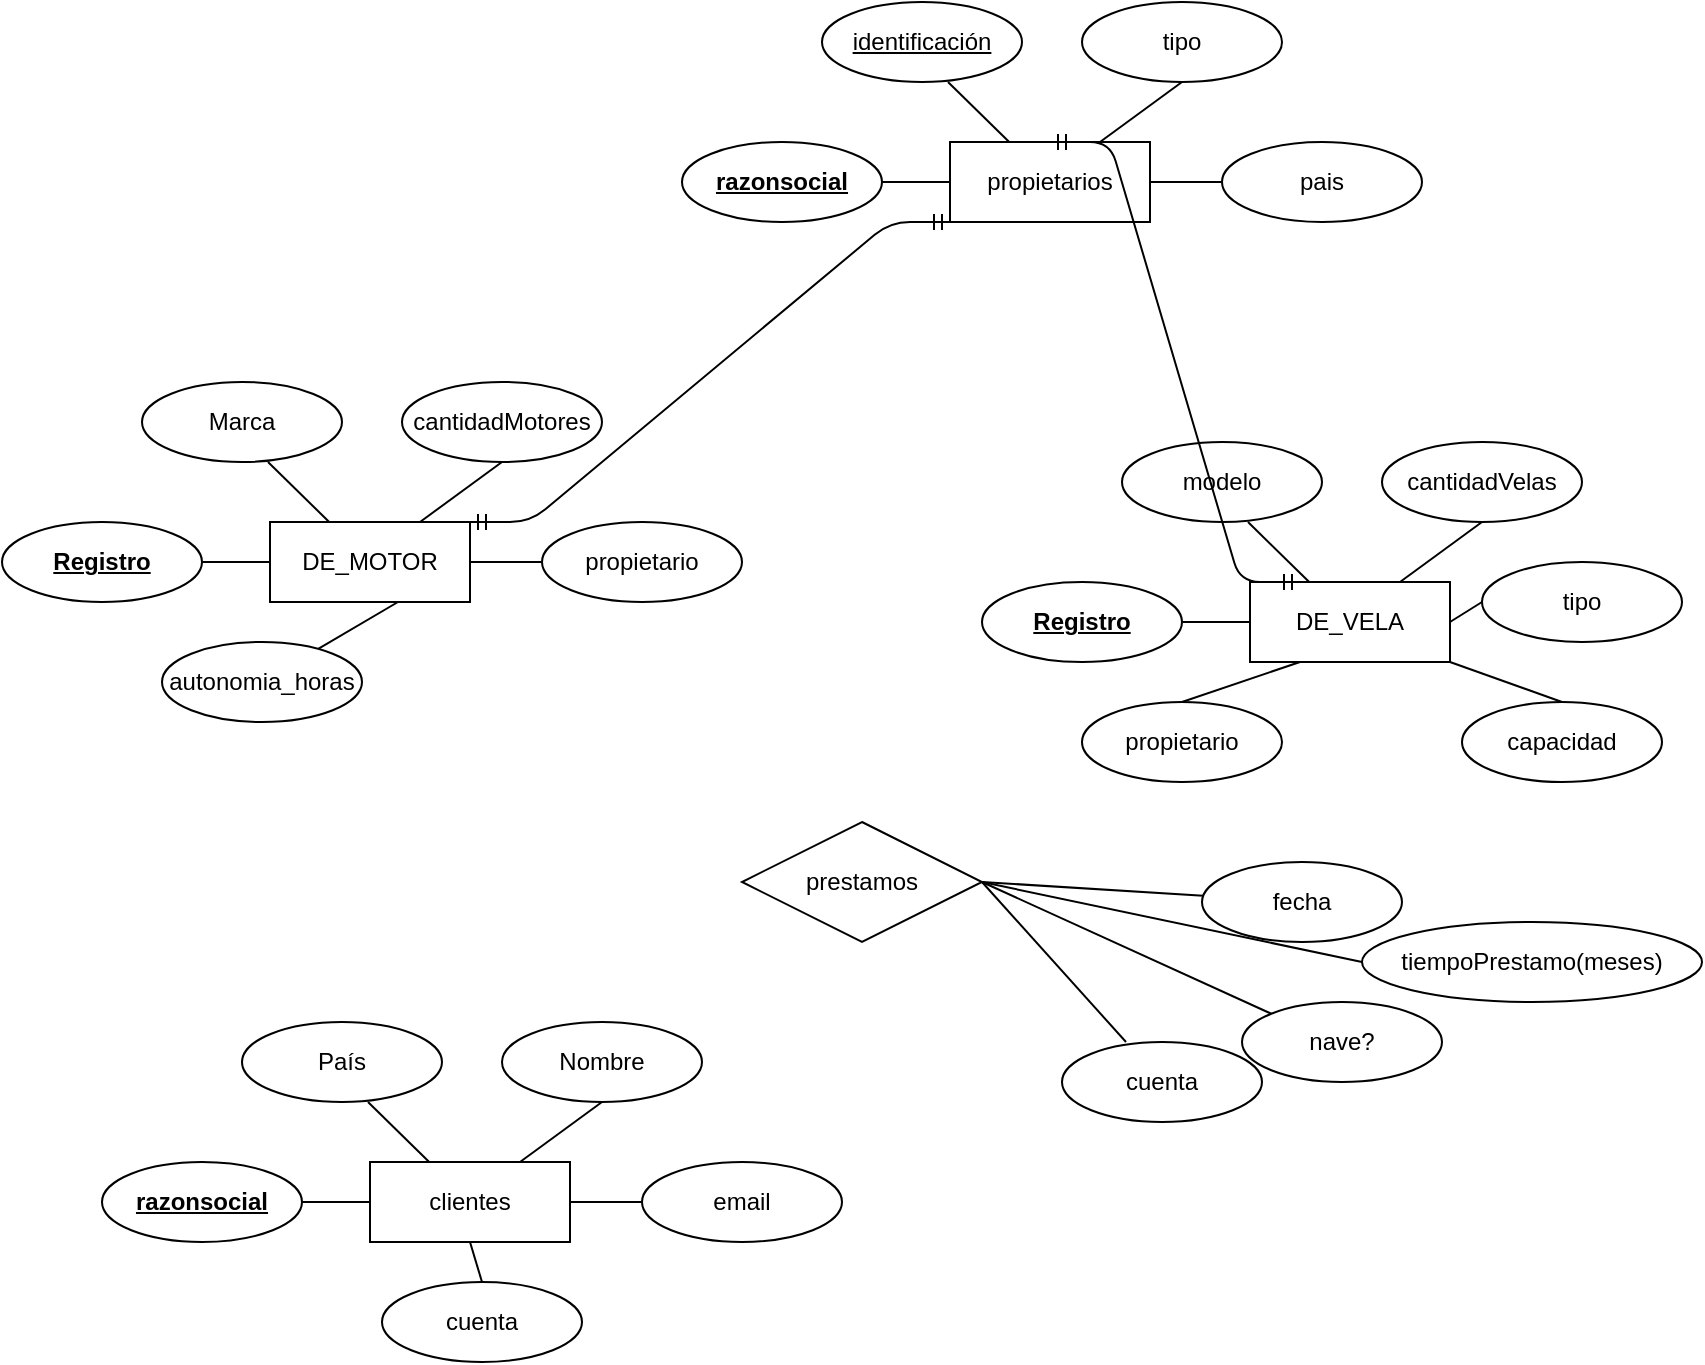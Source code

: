 <mxfile version="15.0.0" type="github">
  <diagram id="twxR4VmU_WuDXmo_dy3A" name="Page-1">
    <mxGraphModel dx="868" dy="450" grid="1" gridSize="10" guides="1" tooltips="1" connect="1" arrows="1" fold="1" page="1" pageScale="1" pageWidth="827" pageHeight="1169" math="0" shadow="0">
      <root>
        <mxCell id="0" />
        <mxCell id="1" parent="0" />
        <mxCell id="ple-v1WZlG0ZhlbVwZn7-19" value="" style="group" vertex="1" connectable="0" parent="1">
          <mxGeometry x="520" y="220" width="350" height="170" as="geometry" />
        </mxCell>
        <mxCell id="ple-v1WZlG0ZhlbVwZn7-1" value="DE_VELA" style="whiteSpace=wrap;html=1;align=center;" vertex="1" parent="ple-v1WZlG0ZhlbVwZn7-19">
          <mxGeometry x="134" y="70" width="100" height="40" as="geometry" />
        </mxCell>
        <mxCell id="ple-v1WZlG0ZhlbVwZn7-2" value="&lt;u&gt;&lt;b&gt;Registro&lt;/b&gt;&lt;/u&gt;" style="ellipse;whiteSpace=wrap;html=1;align=center;" vertex="1" parent="ple-v1WZlG0ZhlbVwZn7-19">
          <mxGeometry y="70" width="100" height="40" as="geometry" />
        </mxCell>
        <mxCell id="ple-v1WZlG0ZhlbVwZn7-3" value="modelo" style="ellipse;whiteSpace=wrap;html=1;align=center;" vertex="1" parent="ple-v1WZlG0ZhlbVwZn7-19">
          <mxGeometry x="70" width="100" height="40" as="geometry" />
        </mxCell>
        <mxCell id="ple-v1WZlG0ZhlbVwZn7-4" value="cantidadVelas" style="ellipse;whiteSpace=wrap;html=1;align=center;" vertex="1" parent="ple-v1WZlG0ZhlbVwZn7-19">
          <mxGeometry x="200" width="100" height="40" as="geometry" />
        </mxCell>
        <mxCell id="ple-v1WZlG0ZhlbVwZn7-5" value="tipo" style="ellipse;whiteSpace=wrap;html=1;align=center;" vertex="1" parent="ple-v1WZlG0ZhlbVwZn7-19">
          <mxGeometry x="250" y="60" width="100" height="40" as="geometry" />
        </mxCell>
        <mxCell id="ple-v1WZlG0ZhlbVwZn7-6" value="propietario" style="ellipse;whiteSpace=wrap;html=1;align=center;" vertex="1" parent="ple-v1WZlG0ZhlbVwZn7-19">
          <mxGeometry x="50" y="130" width="100" height="40" as="geometry" />
        </mxCell>
        <mxCell id="ple-v1WZlG0ZhlbVwZn7-7" value="capacidad" style="ellipse;whiteSpace=wrap;html=1;align=center;" vertex="1" parent="ple-v1WZlG0ZhlbVwZn7-19">
          <mxGeometry x="240" y="130" width="100" height="40" as="geometry" />
        </mxCell>
        <mxCell id="ple-v1WZlG0ZhlbVwZn7-10" value="" style="endArrow=none;html=1;entryX=0.5;entryY=1;entryDx=0;entryDy=0;exitX=0.75;exitY=0;exitDx=0;exitDy=0;" edge="1" parent="ple-v1WZlG0ZhlbVwZn7-19" source="ple-v1WZlG0ZhlbVwZn7-1" target="ple-v1WZlG0ZhlbVwZn7-4">
          <mxGeometry x="-20" width="50" height="50" as="geometry">
            <mxPoint x="159" y="70" as="sourcePoint" />
            <mxPoint x="209" y="20" as="targetPoint" />
          </mxGeometry>
        </mxCell>
        <mxCell id="ple-v1WZlG0ZhlbVwZn7-11" value="" style="endArrow=none;html=1;exitX=1;exitY=0.5;exitDx=0;exitDy=0;" edge="1" parent="ple-v1WZlG0ZhlbVwZn7-19" source="ple-v1WZlG0ZhlbVwZn7-1">
          <mxGeometry x="-20" width="50" height="50" as="geometry">
            <mxPoint x="240" y="90" as="sourcePoint" />
            <mxPoint x="250" y="80" as="targetPoint" />
          </mxGeometry>
        </mxCell>
        <mxCell id="ple-v1WZlG0ZhlbVwZn7-12" value="" style="endArrow=none;html=1;entryX=0.5;entryY=0;entryDx=0;entryDy=0;exitX=1;exitY=1;exitDx=0;exitDy=0;" edge="1" parent="ple-v1WZlG0ZhlbVwZn7-19" source="ple-v1WZlG0ZhlbVwZn7-1" target="ple-v1WZlG0ZhlbVwZn7-7">
          <mxGeometry x="-20" width="50" height="50" as="geometry">
            <mxPoint x="229" y="90" as="sourcePoint" />
            <mxPoint x="270" y="60" as="targetPoint" />
          </mxGeometry>
        </mxCell>
        <mxCell id="ple-v1WZlG0ZhlbVwZn7-13" value="" style="endArrow=none;html=1;entryX=0.5;entryY=0;entryDx=0;entryDy=0;exitX=0.25;exitY=1;exitDx=0;exitDy=0;" edge="1" parent="ple-v1WZlG0ZhlbVwZn7-19" source="ple-v1WZlG0ZhlbVwZn7-1" target="ple-v1WZlG0ZhlbVwZn7-6">
          <mxGeometry x="-20" width="50" height="50" as="geometry">
            <mxPoint x="239" y="100" as="sourcePoint" />
            <mxPoint x="280" y="70" as="targetPoint" />
          </mxGeometry>
        </mxCell>
        <mxCell id="ple-v1WZlG0ZhlbVwZn7-14" value="" style="endArrow=none;html=1;exitX=1;exitY=0.5;exitDx=0;exitDy=0;entryX=0;entryY=0.5;entryDx=0;entryDy=0;" edge="1" parent="ple-v1WZlG0ZhlbVwZn7-19" source="ple-v1WZlG0ZhlbVwZn7-2" target="ple-v1WZlG0ZhlbVwZn7-1">
          <mxGeometry x="-20" width="50" height="50" as="geometry">
            <mxPoint x="249" y="110" as="sourcePoint" />
            <mxPoint x="130" y="90" as="targetPoint" />
          </mxGeometry>
        </mxCell>
        <mxCell id="ple-v1WZlG0ZhlbVwZn7-15" value="" style="endArrow=none;html=1;entryX=0.63;entryY=1;entryDx=0;entryDy=0;entryPerimeter=0;" edge="1" parent="ple-v1WZlG0ZhlbVwZn7-19" source="ple-v1WZlG0ZhlbVwZn7-1" target="ple-v1WZlG0ZhlbVwZn7-3">
          <mxGeometry x="-20" width="50" height="50" as="geometry">
            <mxPoint x="259" y="120" as="sourcePoint" />
            <mxPoint x="300" y="90" as="targetPoint" />
          </mxGeometry>
        </mxCell>
        <mxCell id="ple-v1WZlG0ZhlbVwZn7-20" value="" style="group" vertex="1" connectable="0" parent="1">
          <mxGeometry x="30" y="190" width="350" height="170" as="geometry" />
        </mxCell>
        <mxCell id="ple-v1WZlG0ZhlbVwZn7-21" value="DE_MOTOR" style="whiteSpace=wrap;html=1;align=center;" vertex="1" parent="ple-v1WZlG0ZhlbVwZn7-20">
          <mxGeometry x="134" y="70" width="100" height="40" as="geometry" />
        </mxCell>
        <mxCell id="ple-v1WZlG0ZhlbVwZn7-22" value="&lt;u&gt;&lt;b&gt;Registro&lt;/b&gt;&lt;/u&gt;" style="ellipse;whiteSpace=wrap;html=1;align=center;" vertex="1" parent="ple-v1WZlG0ZhlbVwZn7-20">
          <mxGeometry y="70" width="100" height="40" as="geometry" />
        </mxCell>
        <mxCell id="ple-v1WZlG0ZhlbVwZn7-23" value="Marca" style="ellipse;whiteSpace=wrap;html=1;align=center;" vertex="1" parent="ple-v1WZlG0ZhlbVwZn7-20">
          <mxGeometry x="70" width="100" height="40" as="geometry" />
        </mxCell>
        <mxCell id="ple-v1WZlG0ZhlbVwZn7-24" value="cantidadMotores" style="ellipse;whiteSpace=wrap;html=1;align=center;" vertex="1" parent="ple-v1WZlG0ZhlbVwZn7-20">
          <mxGeometry x="200" width="100" height="40" as="geometry" />
        </mxCell>
        <mxCell id="ple-v1WZlG0ZhlbVwZn7-25" value="autonomia_horas" style="ellipse;whiteSpace=wrap;html=1;align=center;" vertex="1" parent="ple-v1WZlG0ZhlbVwZn7-20">
          <mxGeometry x="80" y="130" width="100" height="40" as="geometry" />
        </mxCell>
        <mxCell id="ple-v1WZlG0ZhlbVwZn7-27" value="propietario" style="ellipse;whiteSpace=wrap;html=1;align=center;" vertex="1" parent="ple-v1WZlG0ZhlbVwZn7-20">
          <mxGeometry x="270" y="70" width="100" height="40" as="geometry" />
        </mxCell>
        <mxCell id="ple-v1WZlG0ZhlbVwZn7-28" value="" style="endArrow=none;html=1;entryX=0.5;entryY=1;entryDx=0;entryDy=0;exitX=0.75;exitY=0;exitDx=0;exitDy=0;" edge="1" parent="ple-v1WZlG0ZhlbVwZn7-20" source="ple-v1WZlG0ZhlbVwZn7-21" target="ple-v1WZlG0ZhlbVwZn7-24">
          <mxGeometry x="-20" width="50" height="50" as="geometry">
            <mxPoint x="159" y="70" as="sourcePoint" />
            <mxPoint x="209" y="20" as="targetPoint" />
          </mxGeometry>
        </mxCell>
        <mxCell id="ple-v1WZlG0ZhlbVwZn7-29" value="" style="endArrow=none;html=1;exitX=0.64;exitY=1;exitDx=0;exitDy=0;exitPerimeter=0;" edge="1" parent="ple-v1WZlG0ZhlbVwZn7-20" source="ple-v1WZlG0ZhlbVwZn7-21" target="ple-v1WZlG0ZhlbVwZn7-25">
          <mxGeometry x="-20" width="50" height="50" as="geometry">
            <mxPoint x="200" y="120" as="sourcePoint" />
            <mxPoint x="210" y="150" as="targetPoint" />
          </mxGeometry>
        </mxCell>
        <mxCell id="ple-v1WZlG0ZhlbVwZn7-30" value="" style="endArrow=none;html=1;exitX=1;exitY=0.5;exitDx=0;exitDy=0;entryX=0;entryY=0.5;entryDx=0;entryDy=0;" edge="1" parent="ple-v1WZlG0ZhlbVwZn7-20" source="ple-v1WZlG0ZhlbVwZn7-21" target="ple-v1WZlG0ZhlbVwZn7-27">
          <mxGeometry x="-20" width="50" height="50" as="geometry">
            <mxPoint x="229" y="90" as="sourcePoint" />
            <mxPoint x="290" y="90" as="targetPoint" />
          </mxGeometry>
        </mxCell>
        <mxCell id="ple-v1WZlG0ZhlbVwZn7-32" value="" style="endArrow=none;html=1;exitX=1;exitY=0.5;exitDx=0;exitDy=0;entryX=0;entryY=0.5;entryDx=0;entryDy=0;" edge="1" parent="ple-v1WZlG0ZhlbVwZn7-20" source="ple-v1WZlG0ZhlbVwZn7-22" target="ple-v1WZlG0ZhlbVwZn7-21">
          <mxGeometry x="-20" width="50" height="50" as="geometry">
            <mxPoint x="249" y="110" as="sourcePoint" />
            <mxPoint x="130" y="90" as="targetPoint" />
          </mxGeometry>
        </mxCell>
        <mxCell id="ple-v1WZlG0ZhlbVwZn7-33" value="" style="endArrow=none;html=1;entryX=0.63;entryY=1;entryDx=0;entryDy=0;entryPerimeter=0;" edge="1" parent="ple-v1WZlG0ZhlbVwZn7-20" source="ple-v1WZlG0ZhlbVwZn7-21" target="ple-v1WZlG0ZhlbVwZn7-23">
          <mxGeometry x="-20" width="50" height="50" as="geometry">
            <mxPoint x="259" y="120" as="sourcePoint" />
            <mxPoint x="300" y="90" as="targetPoint" />
          </mxGeometry>
        </mxCell>
        <mxCell id="ple-v1WZlG0ZhlbVwZn7-35" value="" style="group" vertex="1" connectable="0" parent="1">
          <mxGeometry x="370" width="350" height="170" as="geometry" />
        </mxCell>
        <mxCell id="ple-v1WZlG0ZhlbVwZn7-36" value="propietarios" style="whiteSpace=wrap;html=1;align=center;" vertex="1" parent="ple-v1WZlG0ZhlbVwZn7-35">
          <mxGeometry x="134" y="70" width="100" height="40" as="geometry" />
        </mxCell>
        <mxCell id="ple-v1WZlG0ZhlbVwZn7-37" value="&lt;u&gt;&lt;b&gt;razonsocial&lt;/b&gt;&lt;/u&gt;" style="ellipse;whiteSpace=wrap;html=1;align=center;" vertex="1" parent="ple-v1WZlG0ZhlbVwZn7-35">
          <mxGeometry y="70" width="100" height="40" as="geometry" />
        </mxCell>
        <mxCell id="ple-v1WZlG0ZhlbVwZn7-38" value="&lt;u&gt;identificación&lt;/u&gt;" style="ellipse;whiteSpace=wrap;html=1;align=center;" vertex="1" parent="ple-v1WZlG0ZhlbVwZn7-35">
          <mxGeometry x="70" width="100" height="40" as="geometry" />
        </mxCell>
        <mxCell id="ple-v1WZlG0ZhlbVwZn7-39" value="tipo" style="ellipse;whiteSpace=wrap;html=1;align=center;" vertex="1" parent="ple-v1WZlG0ZhlbVwZn7-35">
          <mxGeometry x="200" width="100" height="40" as="geometry" />
        </mxCell>
        <mxCell id="ple-v1WZlG0ZhlbVwZn7-41" value="pais" style="ellipse;whiteSpace=wrap;html=1;align=center;" vertex="1" parent="ple-v1WZlG0ZhlbVwZn7-35">
          <mxGeometry x="270" y="70" width="100" height="40" as="geometry" />
        </mxCell>
        <mxCell id="ple-v1WZlG0ZhlbVwZn7-42" value="" style="endArrow=none;html=1;entryX=0.5;entryY=1;entryDx=0;entryDy=0;exitX=0.75;exitY=0;exitDx=0;exitDy=0;" edge="1" parent="ple-v1WZlG0ZhlbVwZn7-35" source="ple-v1WZlG0ZhlbVwZn7-36" target="ple-v1WZlG0ZhlbVwZn7-39">
          <mxGeometry x="-20" width="50" height="50" as="geometry">
            <mxPoint x="159" y="70" as="sourcePoint" />
            <mxPoint x="209" y="20" as="targetPoint" />
          </mxGeometry>
        </mxCell>
        <mxCell id="ple-v1WZlG0ZhlbVwZn7-44" value="" style="endArrow=none;html=1;exitX=1;exitY=0.5;exitDx=0;exitDy=0;entryX=0;entryY=0.5;entryDx=0;entryDy=0;" edge="1" parent="ple-v1WZlG0ZhlbVwZn7-35" source="ple-v1WZlG0ZhlbVwZn7-36" target="ple-v1WZlG0ZhlbVwZn7-41">
          <mxGeometry x="-20" width="50" height="50" as="geometry">
            <mxPoint x="229" y="90" as="sourcePoint" />
            <mxPoint x="290" y="90" as="targetPoint" />
          </mxGeometry>
        </mxCell>
        <mxCell id="ple-v1WZlG0ZhlbVwZn7-45" value="" style="endArrow=none;html=1;exitX=1;exitY=0.5;exitDx=0;exitDy=0;entryX=0;entryY=0.5;entryDx=0;entryDy=0;" edge="1" parent="ple-v1WZlG0ZhlbVwZn7-35" source="ple-v1WZlG0ZhlbVwZn7-37" target="ple-v1WZlG0ZhlbVwZn7-36">
          <mxGeometry x="-20" width="50" height="50" as="geometry">
            <mxPoint x="249" y="110" as="sourcePoint" />
            <mxPoint x="130" y="90" as="targetPoint" />
          </mxGeometry>
        </mxCell>
        <mxCell id="ple-v1WZlG0ZhlbVwZn7-46" value="" style="endArrow=none;html=1;entryX=0.63;entryY=1;entryDx=0;entryDy=0;entryPerimeter=0;" edge="1" parent="ple-v1WZlG0ZhlbVwZn7-35" source="ple-v1WZlG0ZhlbVwZn7-36" target="ple-v1WZlG0ZhlbVwZn7-38">
          <mxGeometry x="-20" width="50" height="50" as="geometry">
            <mxPoint x="259" y="120" as="sourcePoint" />
            <mxPoint x="300" y="90" as="targetPoint" />
          </mxGeometry>
        </mxCell>
        <mxCell id="ple-v1WZlG0ZhlbVwZn7-47" value="" style="group" vertex="1" connectable="0" parent="1">
          <mxGeometry x="80" y="510" width="350" height="170" as="geometry" />
        </mxCell>
        <mxCell id="ple-v1WZlG0ZhlbVwZn7-48" value="clientes" style="whiteSpace=wrap;html=1;align=center;" vertex="1" parent="ple-v1WZlG0ZhlbVwZn7-47">
          <mxGeometry x="134" y="70" width="100" height="40" as="geometry" />
        </mxCell>
        <mxCell id="ple-v1WZlG0ZhlbVwZn7-49" value="&lt;u&gt;&lt;b&gt;razonsocial&lt;/b&gt;&lt;/u&gt;" style="ellipse;whiteSpace=wrap;html=1;align=center;" vertex="1" parent="ple-v1WZlG0ZhlbVwZn7-47">
          <mxGeometry y="70" width="100" height="40" as="geometry" />
        </mxCell>
        <mxCell id="ple-v1WZlG0ZhlbVwZn7-50" value="País" style="ellipse;whiteSpace=wrap;html=1;align=center;" vertex="1" parent="ple-v1WZlG0ZhlbVwZn7-47">
          <mxGeometry x="70" width="100" height="40" as="geometry" />
        </mxCell>
        <mxCell id="ple-v1WZlG0ZhlbVwZn7-51" value="Nombre" style="ellipse;whiteSpace=wrap;html=1;align=center;" vertex="1" parent="ple-v1WZlG0ZhlbVwZn7-47">
          <mxGeometry x="200" width="100" height="40" as="geometry" />
        </mxCell>
        <mxCell id="ple-v1WZlG0ZhlbVwZn7-52" value="email" style="ellipse;whiteSpace=wrap;html=1;align=center;" vertex="1" parent="ple-v1WZlG0ZhlbVwZn7-47">
          <mxGeometry x="270" y="70" width="100" height="40" as="geometry" />
        </mxCell>
        <mxCell id="ple-v1WZlG0ZhlbVwZn7-53" value="" style="endArrow=none;html=1;entryX=0.5;entryY=1;entryDx=0;entryDy=0;exitX=0.75;exitY=0;exitDx=0;exitDy=0;" edge="1" parent="ple-v1WZlG0ZhlbVwZn7-47" source="ple-v1WZlG0ZhlbVwZn7-48" target="ple-v1WZlG0ZhlbVwZn7-51">
          <mxGeometry x="-20" width="50" height="50" as="geometry">
            <mxPoint x="159" y="70" as="sourcePoint" />
            <mxPoint x="209" y="20" as="targetPoint" />
          </mxGeometry>
        </mxCell>
        <mxCell id="ple-v1WZlG0ZhlbVwZn7-54" value="" style="endArrow=none;html=1;exitX=1;exitY=0.5;exitDx=0;exitDy=0;entryX=0;entryY=0.5;entryDx=0;entryDy=0;" edge="1" parent="ple-v1WZlG0ZhlbVwZn7-47" source="ple-v1WZlG0ZhlbVwZn7-48" target="ple-v1WZlG0ZhlbVwZn7-52">
          <mxGeometry x="-20" width="50" height="50" as="geometry">
            <mxPoint x="229" y="90" as="sourcePoint" />
            <mxPoint x="290" y="90" as="targetPoint" />
          </mxGeometry>
        </mxCell>
        <mxCell id="ple-v1WZlG0ZhlbVwZn7-55" value="" style="endArrow=none;html=1;exitX=1;exitY=0.5;exitDx=0;exitDy=0;entryX=0;entryY=0.5;entryDx=0;entryDy=0;" edge="1" parent="ple-v1WZlG0ZhlbVwZn7-47" source="ple-v1WZlG0ZhlbVwZn7-49" target="ple-v1WZlG0ZhlbVwZn7-48">
          <mxGeometry x="-20" width="50" height="50" as="geometry">
            <mxPoint x="249" y="110" as="sourcePoint" />
            <mxPoint x="130" y="90" as="targetPoint" />
          </mxGeometry>
        </mxCell>
        <mxCell id="ple-v1WZlG0ZhlbVwZn7-56" value="" style="endArrow=none;html=1;entryX=0.63;entryY=1;entryDx=0;entryDy=0;entryPerimeter=0;" edge="1" parent="ple-v1WZlG0ZhlbVwZn7-47" source="ple-v1WZlG0ZhlbVwZn7-48" target="ple-v1WZlG0ZhlbVwZn7-50">
          <mxGeometry x="-20" width="50" height="50" as="geometry">
            <mxPoint x="259" y="120" as="sourcePoint" />
            <mxPoint x="300" y="90" as="targetPoint" />
          </mxGeometry>
        </mxCell>
        <mxCell id="ple-v1WZlG0ZhlbVwZn7-57" value="cuenta" style="ellipse;whiteSpace=wrap;html=1;align=center;" vertex="1" parent="ple-v1WZlG0ZhlbVwZn7-47">
          <mxGeometry x="140" y="130" width="100" height="40" as="geometry" />
        </mxCell>
        <mxCell id="ple-v1WZlG0ZhlbVwZn7-58" value="" style="endArrow=none;html=1;entryX=0.5;entryY=1;entryDx=0;entryDy=0;exitX=0.5;exitY=0;exitDx=0;exitDy=0;" edge="1" parent="ple-v1WZlG0ZhlbVwZn7-47" source="ple-v1WZlG0ZhlbVwZn7-57" target="ple-v1WZlG0ZhlbVwZn7-48">
          <mxGeometry width="50" height="50" relative="1" as="geometry">
            <mxPoint x="-90" y="20" as="sourcePoint" />
            <mxPoint x="-40" y="-30" as="targetPoint" />
          </mxGeometry>
        </mxCell>
        <mxCell id="ple-v1WZlG0ZhlbVwZn7-71" value="" style="group" vertex="1" connectable="0" parent="1">
          <mxGeometry x="400" y="410" width="480" height="150" as="geometry" />
        </mxCell>
        <mxCell id="ple-v1WZlG0ZhlbVwZn7-60" value="prestamos" style="shape=rhombus;perimeter=rhombusPerimeter;whiteSpace=wrap;html=1;align=center;" vertex="1" parent="ple-v1WZlG0ZhlbVwZn7-71">
          <mxGeometry width="120" height="60" as="geometry" />
        </mxCell>
        <mxCell id="ple-v1WZlG0ZhlbVwZn7-61" value="fecha" style="ellipse;whiteSpace=wrap;html=1;align=center;" vertex="1" parent="ple-v1WZlG0ZhlbVwZn7-71">
          <mxGeometry x="230" y="20" width="100" height="40" as="geometry" />
        </mxCell>
        <mxCell id="ple-v1WZlG0ZhlbVwZn7-63" value="tiempoPrestamo(meses)" style="ellipse;whiteSpace=wrap;html=1;align=center;" vertex="1" parent="ple-v1WZlG0ZhlbVwZn7-71">
          <mxGeometry x="310" y="50" width="170" height="40" as="geometry" />
        </mxCell>
        <mxCell id="ple-v1WZlG0ZhlbVwZn7-65" value="nave?" style="ellipse;whiteSpace=wrap;html=1;align=center;" vertex="1" parent="ple-v1WZlG0ZhlbVwZn7-71">
          <mxGeometry x="250" y="90" width="100" height="40" as="geometry" />
        </mxCell>
        <mxCell id="ple-v1WZlG0ZhlbVwZn7-66" value="cuenta" style="ellipse;whiteSpace=wrap;html=1;align=center;" vertex="1" parent="ple-v1WZlG0ZhlbVwZn7-71">
          <mxGeometry x="160" y="110" width="100" height="40" as="geometry" />
        </mxCell>
        <mxCell id="ple-v1WZlG0ZhlbVwZn7-67" value="" style="endArrow=none;html=1;entryX=0.32;entryY=0;entryDx=0;entryDy=0;entryPerimeter=0;exitX=1;exitY=0.5;exitDx=0;exitDy=0;" edge="1" parent="ple-v1WZlG0ZhlbVwZn7-71" source="ple-v1WZlG0ZhlbVwZn7-60" target="ple-v1WZlG0ZhlbVwZn7-66">
          <mxGeometry width="50" height="50" relative="1" as="geometry">
            <mxPoint x="150" y="190" as="sourcePoint" />
            <mxPoint x="200" y="140" as="targetPoint" />
          </mxGeometry>
        </mxCell>
        <mxCell id="ple-v1WZlG0ZhlbVwZn7-68" value="" style="endArrow=none;html=1;entryX=0;entryY=0;entryDx=0;entryDy=0;exitX=1;exitY=0.5;exitDx=0;exitDy=0;" edge="1" parent="ple-v1WZlG0ZhlbVwZn7-71" source="ple-v1WZlG0ZhlbVwZn7-60" target="ple-v1WZlG0ZhlbVwZn7-65">
          <mxGeometry width="50" height="50" relative="1" as="geometry">
            <mxPoint x="130" y="40" as="sourcePoint" />
            <mxPoint x="202" y="120" as="targetPoint" />
          </mxGeometry>
        </mxCell>
        <mxCell id="ple-v1WZlG0ZhlbVwZn7-69" value="" style="endArrow=none;html=1;entryX=0;entryY=0.5;entryDx=0;entryDy=0;" edge="1" parent="ple-v1WZlG0ZhlbVwZn7-71" target="ple-v1WZlG0ZhlbVwZn7-63">
          <mxGeometry width="50" height="50" relative="1" as="geometry">
            <mxPoint x="120" y="30" as="sourcePoint" />
            <mxPoint x="212" y="130" as="targetPoint" />
          </mxGeometry>
        </mxCell>
        <mxCell id="ple-v1WZlG0ZhlbVwZn7-70" value="" style="endArrow=none;html=1;" edge="1" parent="ple-v1WZlG0ZhlbVwZn7-71" target="ple-v1WZlG0ZhlbVwZn7-61">
          <mxGeometry width="50" height="50" relative="1" as="geometry">
            <mxPoint x="120" y="30" as="sourcePoint" />
            <mxPoint x="222" y="140" as="targetPoint" />
          </mxGeometry>
        </mxCell>
        <mxCell id="ple-v1WZlG0ZhlbVwZn7-72" value="" style="edgeStyle=entityRelationEdgeStyle;fontSize=12;html=1;endArrow=ERmandOne;startArrow=ERmandOne;exitX=1;exitY=0;exitDx=0;exitDy=0;entryX=0;entryY=1;entryDx=0;entryDy=0;" edge="1" parent="1" source="ple-v1WZlG0ZhlbVwZn7-21" target="ple-v1WZlG0ZhlbVwZn7-36">
          <mxGeometry width="100" height="100" relative="1" as="geometry">
            <mxPoint x="460" y="280" as="sourcePoint" />
            <mxPoint x="499" y="110" as="targetPoint" />
          </mxGeometry>
        </mxCell>
        <mxCell id="ple-v1WZlG0ZhlbVwZn7-73" value="" style="edgeStyle=entityRelationEdgeStyle;fontSize=12;html=1;endArrow=ERmandOne;startArrow=ERmandOne;exitX=0.25;exitY=0;exitDx=0;exitDy=0;entryX=0.5;entryY=0;entryDx=0;entryDy=0;" edge="1" parent="1" source="ple-v1WZlG0ZhlbVwZn7-1" target="ple-v1WZlG0ZhlbVwZn7-36">
          <mxGeometry width="100" height="100" relative="1" as="geometry">
            <mxPoint x="670" y="290" as="sourcePoint" />
            <mxPoint x="610" y="112" as="targetPoint" />
          </mxGeometry>
        </mxCell>
      </root>
    </mxGraphModel>
  </diagram>
</mxfile>

